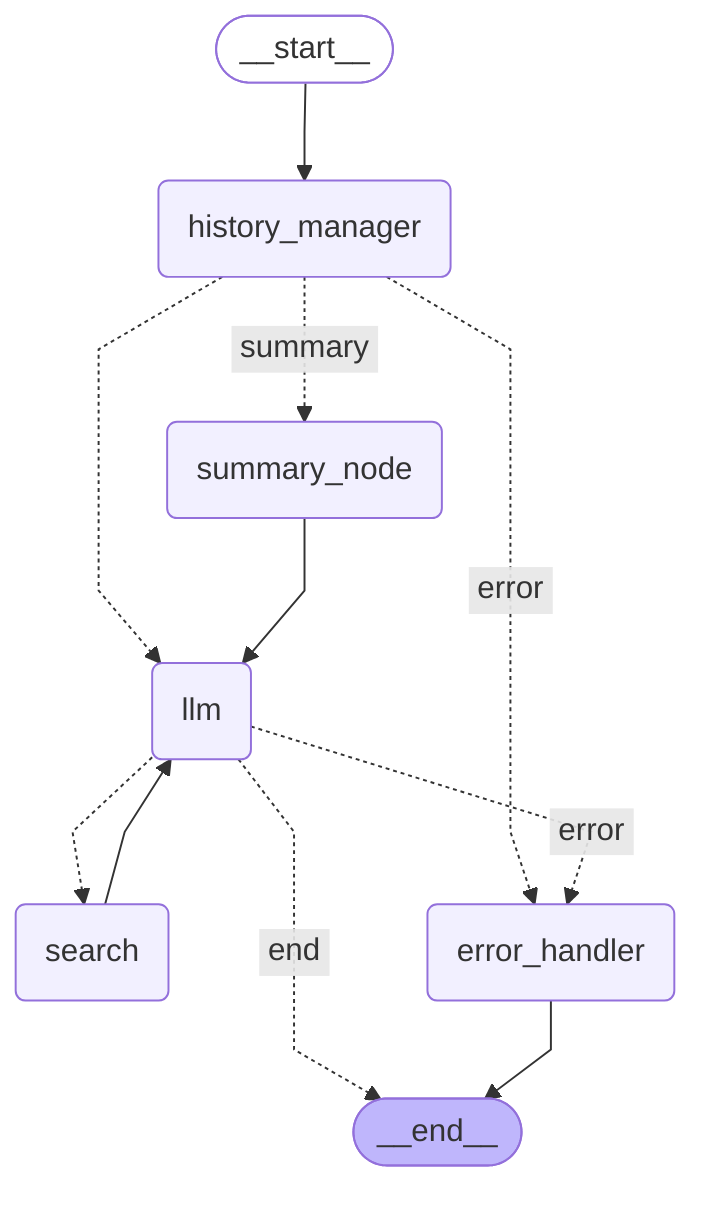 ---
config:
  flowchart:
    curve: linear
---
graph TD;
	__start__([<p>__start__</p>]):::first
	history_manager(history_manager)
	llm(llm)
	search(search)
	summary_node(summary_node)
	error_handler(error_handler)
	__end__([<p>__end__</p>]):::last
	__start__ --> history_manager;
	history_manager -. &nbsp;error&nbsp; .-> error_handler;
	history_manager -.-> llm;
	history_manager -. &nbsp;summary&nbsp; .-> summary_node;
	llm -. &nbsp;end&nbsp; .-> __end__;
	llm -. &nbsp;error&nbsp; .-> error_handler;
	llm -.-> search;
	search --> llm;
	summary_node --> llm;
	error_handler --> __end__;
	classDef default fill:#f2f0ff,line-height:1.2
	classDef first fill-opacity:0
	classDef last fill:#bfb6fc